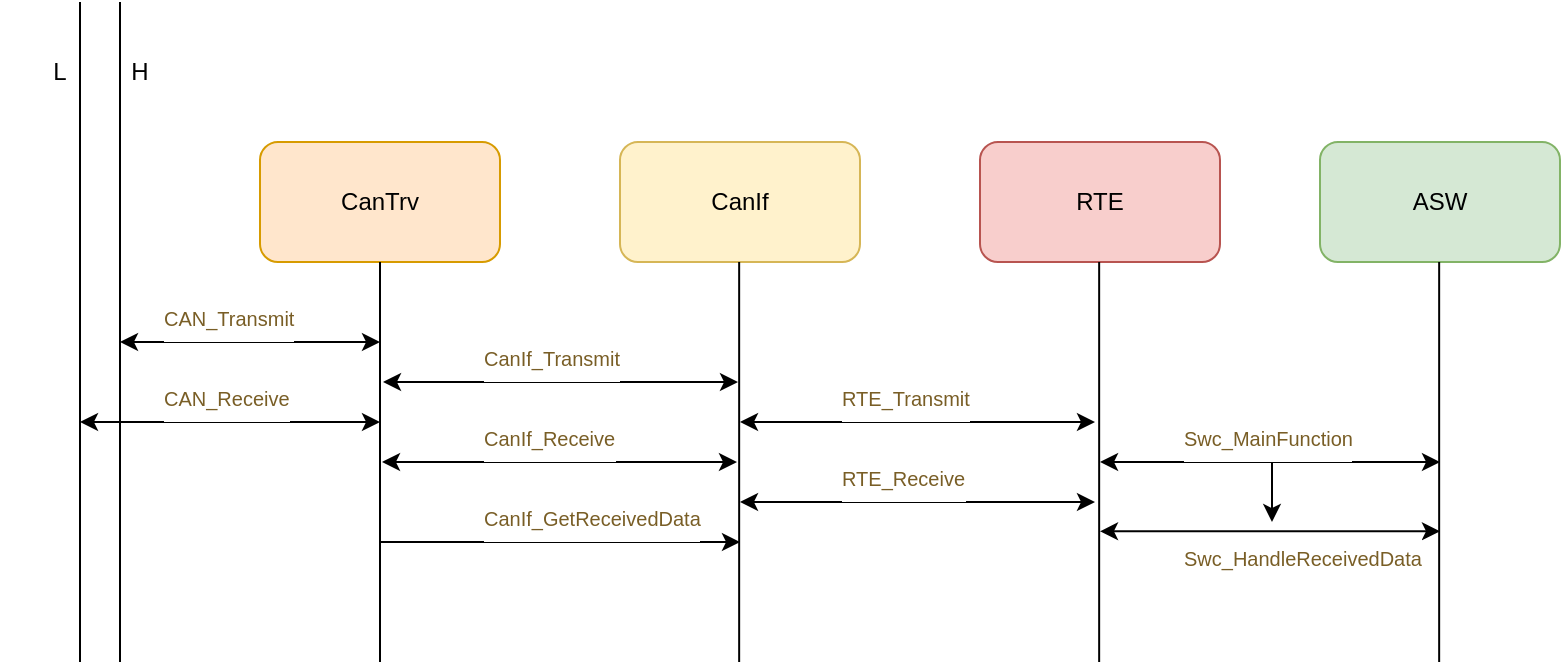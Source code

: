 <mxfile>
    <diagram id="KtbQE8Ao82rVx8-YFAqs" name="Page-1">
        <mxGraphModel dx="1682" dy="475" grid="1" gridSize="10" guides="1" tooltips="1" connect="1" arrows="1" fold="1" page="1" pageScale="1" pageWidth="850" pageHeight="1100" math="0" shadow="0">
            <root>
                <mxCell id="0"/>
                <mxCell id="1" parent="0"/>
                <mxCell id="2" value="CanTrv" style="rounded=1;whiteSpace=wrap;html=1;fillColor=#ffe6cc;strokeColor=#d79b00;" vertex="1" parent="1">
                    <mxGeometry x="100" y="180" width="120" height="60" as="geometry"/>
                </mxCell>
                <mxCell id="3" value="CanIf" style="rounded=1;whiteSpace=wrap;html=1;fillColor=#fff2cc;strokeColor=#d6b656;" vertex="1" parent="1">
                    <mxGeometry x="280" y="180" width="120" height="60" as="geometry"/>
                </mxCell>
                <mxCell id="4" value="RTE" style="rounded=1;whiteSpace=wrap;html=1;fillColor=#f8cecc;strokeColor=#b85450;" vertex="1" parent="1">
                    <mxGeometry x="460" y="180" width="120" height="60" as="geometry"/>
                </mxCell>
                <mxCell id="5" value="ASW" style="rounded=1;whiteSpace=wrap;html=1;fillColor=#d5e8d4;strokeColor=#82b366;" vertex="1" parent="1">
                    <mxGeometry x="630" y="180" width="120" height="60" as="geometry"/>
                </mxCell>
                <mxCell id="6" value="" style="endArrow=none;html=1;entryX=0.5;entryY=1;entryDx=0;entryDy=0;" edge="1" parent="1" target="2">
                    <mxGeometry width="50" height="50" relative="1" as="geometry">
                        <mxPoint x="160" y="440" as="sourcePoint"/>
                        <mxPoint x="480" y="210" as="targetPoint"/>
                    </mxGeometry>
                </mxCell>
                <mxCell id="7" value="" style="endArrow=classic;startArrow=classic;html=1;" edge="1" parent="1">
                    <mxGeometry width="50" height="50" relative="1" as="geometry">
                        <mxPoint x="30" y="280" as="sourcePoint"/>
                        <mxPoint x="160" y="280" as="targetPoint"/>
                    </mxGeometry>
                </mxCell>
                <mxCell id="8" value="" style="endArrow=classic;startArrow=classic;html=1;" edge="1" parent="1">
                    <mxGeometry width="50" height="50" relative="1" as="geometry">
                        <mxPoint x="10" y="320" as="sourcePoint"/>
                        <mxPoint x="160" y="320" as="targetPoint"/>
                    </mxGeometry>
                </mxCell>
                <mxCell id="9" value="" style="endArrow=none;html=1;" edge="1" parent="1">
                    <mxGeometry width="50" height="50" relative="1" as="geometry">
                        <mxPoint x="30" y="440" as="sourcePoint"/>
                        <mxPoint x="30" y="110" as="targetPoint"/>
                    </mxGeometry>
                </mxCell>
                <mxCell id="10" value="" style="endArrow=none;html=1;" edge="1" parent="1">
                    <mxGeometry width="50" height="50" relative="1" as="geometry">
                        <mxPoint x="10" y="440" as="sourcePoint"/>
                        <mxPoint x="10" y="110" as="targetPoint"/>
                    </mxGeometry>
                </mxCell>
                <mxCell id="11" value="H" style="text;html=1;strokeColor=none;fillColor=none;align=center;verticalAlign=middle;whiteSpace=wrap;rounded=0;" vertex="1" parent="1">
                    <mxGeometry x="10" y="130" width="60" height="30" as="geometry"/>
                </mxCell>
                <mxCell id="12" value="L" style="text;html=1;strokeColor=none;fillColor=none;align=center;verticalAlign=middle;whiteSpace=wrap;rounded=0;" vertex="1" parent="1">
                    <mxGeometry x="-30" y="130" width="60" height="30" as="geometry"/>
                </mxCell>
                <mxCell id="15" value="&lt;div style=&quot;color: rgb(59, 59, 59); background-color: rgb(255, 255, 255); font-weight: normal; line-height: 23px;&quot;&gt;&lt;div style=&quot;&quot;&gt;&lt;span style=&quot;color: rgb(121, 94, 38);&quot;&gt;&lt;font style=&quot;font-size: 10px;&quot;&gt;CAN_Transmit&lt;/font&gt;&lt;/span&gt;&lt;/div&gt;&lt;/div&gt;" style="text;whiteSpace=wrap;html=1;" vertex="1" parent="1">
                    <mxGeometry x="50" y="250" width="150" height="50" as="geometry"/>
                </mxCell>
                <mxCell id="16" value="" style="endArrow=none;html=1;entryX=0.5;entryY=1;entryDx=0;entryDy=0;" edge="1" parent="1">
                    <mxGeometry width="50" height="50" relative="1" as="geometry">
                        <mxPoint x="339.58" y="440" as="sourcePoint"/>
                        <mxPoint x="339.58" y="240" as="targetPoint"/>
                    </mxGeometry>
                </mxCell>
                <mxCell id="17" value="&lt;div style=&quot;color: rgb(59, 59, 59); background-color: rgb(255, 255, 255); font-weight: normal; line-height: 23px;&quot;&gt;&lt;div style=&quot;&quot;&gt;&lt;span style=&quot;color: rgb(121, 94, 38);&quot;&gt;&lt;font style=&quot;font-size: 10px;&quot;&gt;CAN_Receive&lt;/font&gt;&lt;/span&gt;&lt;/div&gt;&lt;/div&gt;" style="text;whiteSpace=wrap;html=1;fontSize=10;fontFamily=Helvetica;" vertex="1" parent="1">
                    <mxGeometry x="50" y="290" width="140" height="50" as="geometry"/>
                </mxCell>
                <mxCell id="18" value="" style="endArrow=classic;startArrow=classic;html=1;fontFamily=Helvetica;fontSize=10;exitX=0.75;exitY=1;exitDx=0;exitDy=0;" edge="1" parent="1">
                    <mxGeometry width="50" height="50" relative="1" as="geometry">
                        <mxPoint x="161.5" y="300" as="sourcePoint"/>
                        <mxPoint x="339" y="300" as="targetPoint"/>
                    </mxGeometry>
                </mxCell>
                <mxCell id="19" value="" style="endArrow=classic;startArrow=classic;html=1;fontFamily=Helvetica;fontSize=10;exitX=0.75;exitY=1;exitDx=0;exitDy=0;" edge="1" parent="1">
                    <mxGeometry width="50" height="50" relative="1" as="geometry">
                        <mxPoint x="161.0" y="340" as="sourcePoint"/>
                        <mxPoint x="338.5" y="340" as="targetPoint"/>
                    </mxGeometry>
                </mxCell>
                <mxCell id="20" value="&lt;div style=&quot;color: rgb(59, 59, 59); background-color: rgb(255, 255, 255); font-weight: normal; line-height: 23px;&quot;&gt;&lt;div style=&quot;&quot;&gt;&lt;span style=&quot;color: rgb(121, 94, 38);&quot;&gt;&lt;font style=&quot;font-size: 10px;&quot;&gt;CanIf_Transmit&lt;/font&gt;&lt;/span&gt;&lt;/div&gt;&lt;/div&gt;" style="text;whiteSpace=wrap;html=1;fontSize=10;fontFamily=Helvetica;" vertex="1" parent="1">
                    <mxGeometry x="210" y="270" width="160" height="50" as="geometry"/>
                </mxCell>
                <mxCell id="22" value="&lt;div style=&quot;color: rgb(59, 59, 59); background-color: rgb(255, 255, 255); font-weight: normal; line-height: 23px;&quot;&gt;&lt;div style=&quot;&quot;&gt;&lt;div style=&quot;line-height: 23px;&quot;&gt;&lt;span style=&quot;color: rgb(121, 94, 38);&quot;&gt;&lt;font style=&quot;font-size: 10px;&quot;&gt;CanIf_Receive&lt;/font&gt;&lt;/span&gt;&lt;/div&gt;&lt;/div&gt;&lt;/div&gt;" style="text;whiteSpace=wrap;html=1;fontSize=10;fontFamily=Helvetica;" vertex="1" parent="1">
                    <mxGeometry x="210" y="310" width="160" height="50" as="geometry"/>
                </mxCell>
                <mxCell id="24" value="" style="endArrow=classic;html=1;fontFamily=Helvetica;fontSize=10;" edge="1" parent="1">
                    <mxGeometry width="50" height="50" relative="1" as="geometry">
                        <mxPoint x="160" y="380" as="sourcePoint"/>
                        <mxPoint x="340" y="380" as="targetPoint"/>
                    </mxGeometry>
                </mxCell>
                <mxCell id="25" value="" style="endArrow=none;html=1;entryX=0.5;entryY=1;entryDx=0;entryDy=0;" edge="1" parent="1">
                    <mxGeometry width="50" height="50" relative="1" as="geometry">
                        <mxPoint x="519.58" y="440" as="sourcePoint"/>
                        <mxPoint x="519.58" y="240" as="targetPoint"/>
                    </mxGeometry>
                </mxCell>
                <mxCell id="26" value="&lt;div style=&quot;color: rgb(59, 59, 59); background-color: rgb(255, 255, 255); font-weight: normal; line-height: 23px;&quot;&gt;&lt;div style=&quot;&quot;&gt;&lt;span style=&quot;color: rgb(121, 94, 38);&quot;&gt;&lt;font style=&quot;font-size: 10px;&quot;&gt;CanIf_GetReceivedData&lt;/font&gt;&lt;/span&gt;&lt;/div&gt;&lt;/div&gt;" style="text;whiteSpace=wrap;html=1;fontSize=10;fontFamily=Helvetica;" vertex="1" parent="1">
                    <mxGeometry x="210" y="350" width="230" height="50" as="geometry"/>
                </mxCell>
                <mxCell id="29" value="" style="endArrow=classic;startArrow=classic;html=1;fontFamily=Helvetica;fontSize=10;exitX=0.75;exitY=1;exitDx=0;exitDy=0;" edge="1" parent="1">
                    <mxGeometry width="50" height="50" relative="1" as="geometry">
                        <mxPoint x="340.0" y="320" as="sourcePoint"/>
                        <mxPoint x="517.5" y="320" as="targetPoint"/>
                    </mxGeometry>
                </mxCell>
                <mxCell id="30" value="&lt;div style=&quot;color: rgb(59, 59, 59); background-color: rgb(255, 255, 255); font-weight: normal; line-height: 23px;&quot;&gt;&lt;div style=&quot;&quot;&gt;&lt;span style=&quot;color: rgb(121, 94, 38);&quot;&gt;&lt;font style=&quot;font-size: 10px;&quot;&gt;RTE_Transmit&lt;/font&gt;&lt;/span&gt;&lt;/div&gt;&lt;/div&gt;" style="text;whiteSpace=wrap;html=1;fontSize=10;fontFamily=Helvetica;" vertex="1" parent="1">
                    <mxGeometry x="388.5" y="290" width="160" height="50" as="geometry"/>
                </mxCell>
                <mxCell id="32" value="" style="endArrow=classic;startArrow=classic;html=1;fontFamily=Helvetica;fontSize=10;exitX=0.75;exitY=1;exitDx=0;exitDy=0;" edge="1" parent="1">
                    <mxGeometry width="50" height="50" relative="1" as="geometry">
                        <mxPoint x="340.0" y="360" as="sourcePoint"/>
                        <mxPoint x="517.5" y="360" as="targetPoint"/>
                    </mxGeometry>
                </mxCell>
                <mxCell id="33" value="&lt;div style=&quot;color: rgb(59, 59, 59); background-color: rgb(255, 255, 255); font-weight: normal; line-height: 23px;&quot;&gt;&lt;div style=&quot;&quot;&gt;&lt;span style=&quot;color: rgb(121, 94, 38);&quot;&gt;&lt;font style=&quot;font-size: 10px;&quot;&gt;RTE_&lt;/font&gt;&lt;/span&gt;&lt;span style=&quot;color: rgb(121, 94, 38);&quot;&gt;Receive&lt;/span&gt;&lt;/div&gt;&lt;/div&gt;" style="text;whiteSpace=wrap;html=1;fontSize=10;fontFamily=Helvetica;" vertex="1" parent="1">
                    <mxGeometry x="388.5" y="330" width="160" height="50" as="geometry"/>
                </mxCell>
                <mxCell id="35" value="" style="endArrow=none;html=1;entryX=0.5;entryY=1;entryDx=0;entryDy=0;" edge="1" parent="1">
                    <mxGeometry width="50" height="50" relative="1" as="geometry">
                        <mxPoint x="689.58" y="440" as="sourcePoint"/>
                        <mxPoint x="689.58" y="240" as="targetPoint"/>
                    </mxGeometry>
                </mxCell>
                <mxCell id="36" value="" style="endArrow=classic;startArrow=classic;html=1;fontFamily=Helvetica;fontSize=10;exitX=0.822;exitY=0.2;exitDx=0;exitDy=0;exitPerimeter=0;" edge="1" parent="1" source="33">
                    <mxGeometry width="50" height="50" relative="1" as="geometry">
                        <mxPoint x="570" y="350" as="sourcePoint"/>
                        <mxPoint x="690" y="340" as="targetPoint"/>
                    </mxGeometry>
                </mxCell>
                <mxCell id="37" value="" style="endArrow=classic;startArrow=classic;html=1;fontFamily=Helvetica;fontSize=10;exitX=0.822;exitY=0.2;exitDx=0;exitDy=0;exitPerimeter=0;" edge="1" parent="1">
                    <mxGeometry width="50" height="50" relative="1" as="geometry">
                        <mxPoint x="520" y="374.66" as="sourcePoint"/>
                        <mxPoint x="689.98" y="374.66" as="targetPoint"/>
                    </mxGeometry>
                </mxCell>
                <mxCell id="39" value="&lt;div style=&quot;color: rgb(59, 59, 59); background-color: rgb(255, 255, 255); font-weight: normal; line-height: 23px;&quot;&gt;&lt;div style=&quot;&quot;&gt;&lt;div style=&quot;line-height: 23px;&quot;&gt;&lt;span style=&quot;color: rgb(121, 94, 38);&quot;&gt;&lt;font style=&quot;font-size: 10px;&quot;&gt;Swc_MainFunction&lt;/font&gt;&lt;/span&gt;&lt;/div&gt;&lt;/div&gt;&lt;/div&gt;" style="text;whiteSpace=wrap;html=1;fontSize=10;fontFamily=Helvetica;" vertex="1" parent="1">
                    <mxGeometry x="560" y="310" width="160" height="50" as="geometry"/>
                </mxCell>
                <mxCell id="40" value="&lt;div style=&quot;color: rgb(59, 59, 59); background-color: rgb(255, 255, 255); font-weight: normal; line-height: 23px;&quot;&gt;&lt;div style=&quot;&quot;&gt;&lt;div style=&quot;line-height: 23px;&quot;&gt;&lt;div style=&quot;line-height: 23px;&quot;&gt;&lt;span style=&quot;color: rgb(121, 94, 38);&quot;&gt;&lt;font style=&quot;font-size: 10px;&quot;&gt;Swc_HandleReceivedData&lt;/font&gt;&lt;/span&gt;&lt;/div&gt;&lt;/div&gt;&lt;/div&gt;&lt;/div&gt;" style="text;whiteSpace=wrap;html=1;fontSize=10;fontFamily=Helvetica;" vertex="1" parent="1">
                    <mxGeometry x="560" y="370" width="160" height="50" as="geometry"/>
                </mxCell>
                <mxCell id="41" value="" style="endArrow=classic;html=1;fontFamily=Helvetica;fontSize=10;" edge="1" parent="1">
                    <mxGeometry width="50" height="50" relative="1" as="geometry">
                        <mxPoint x="606" y="340" as="sourcePoint"/>
                        <mxPoint x="606" y="370" as="targetPoint"/>
                    </mxGeometry>
                </mxCell>
            </root>
        </mxGraphModel>
    </diagram>
</mxfile>